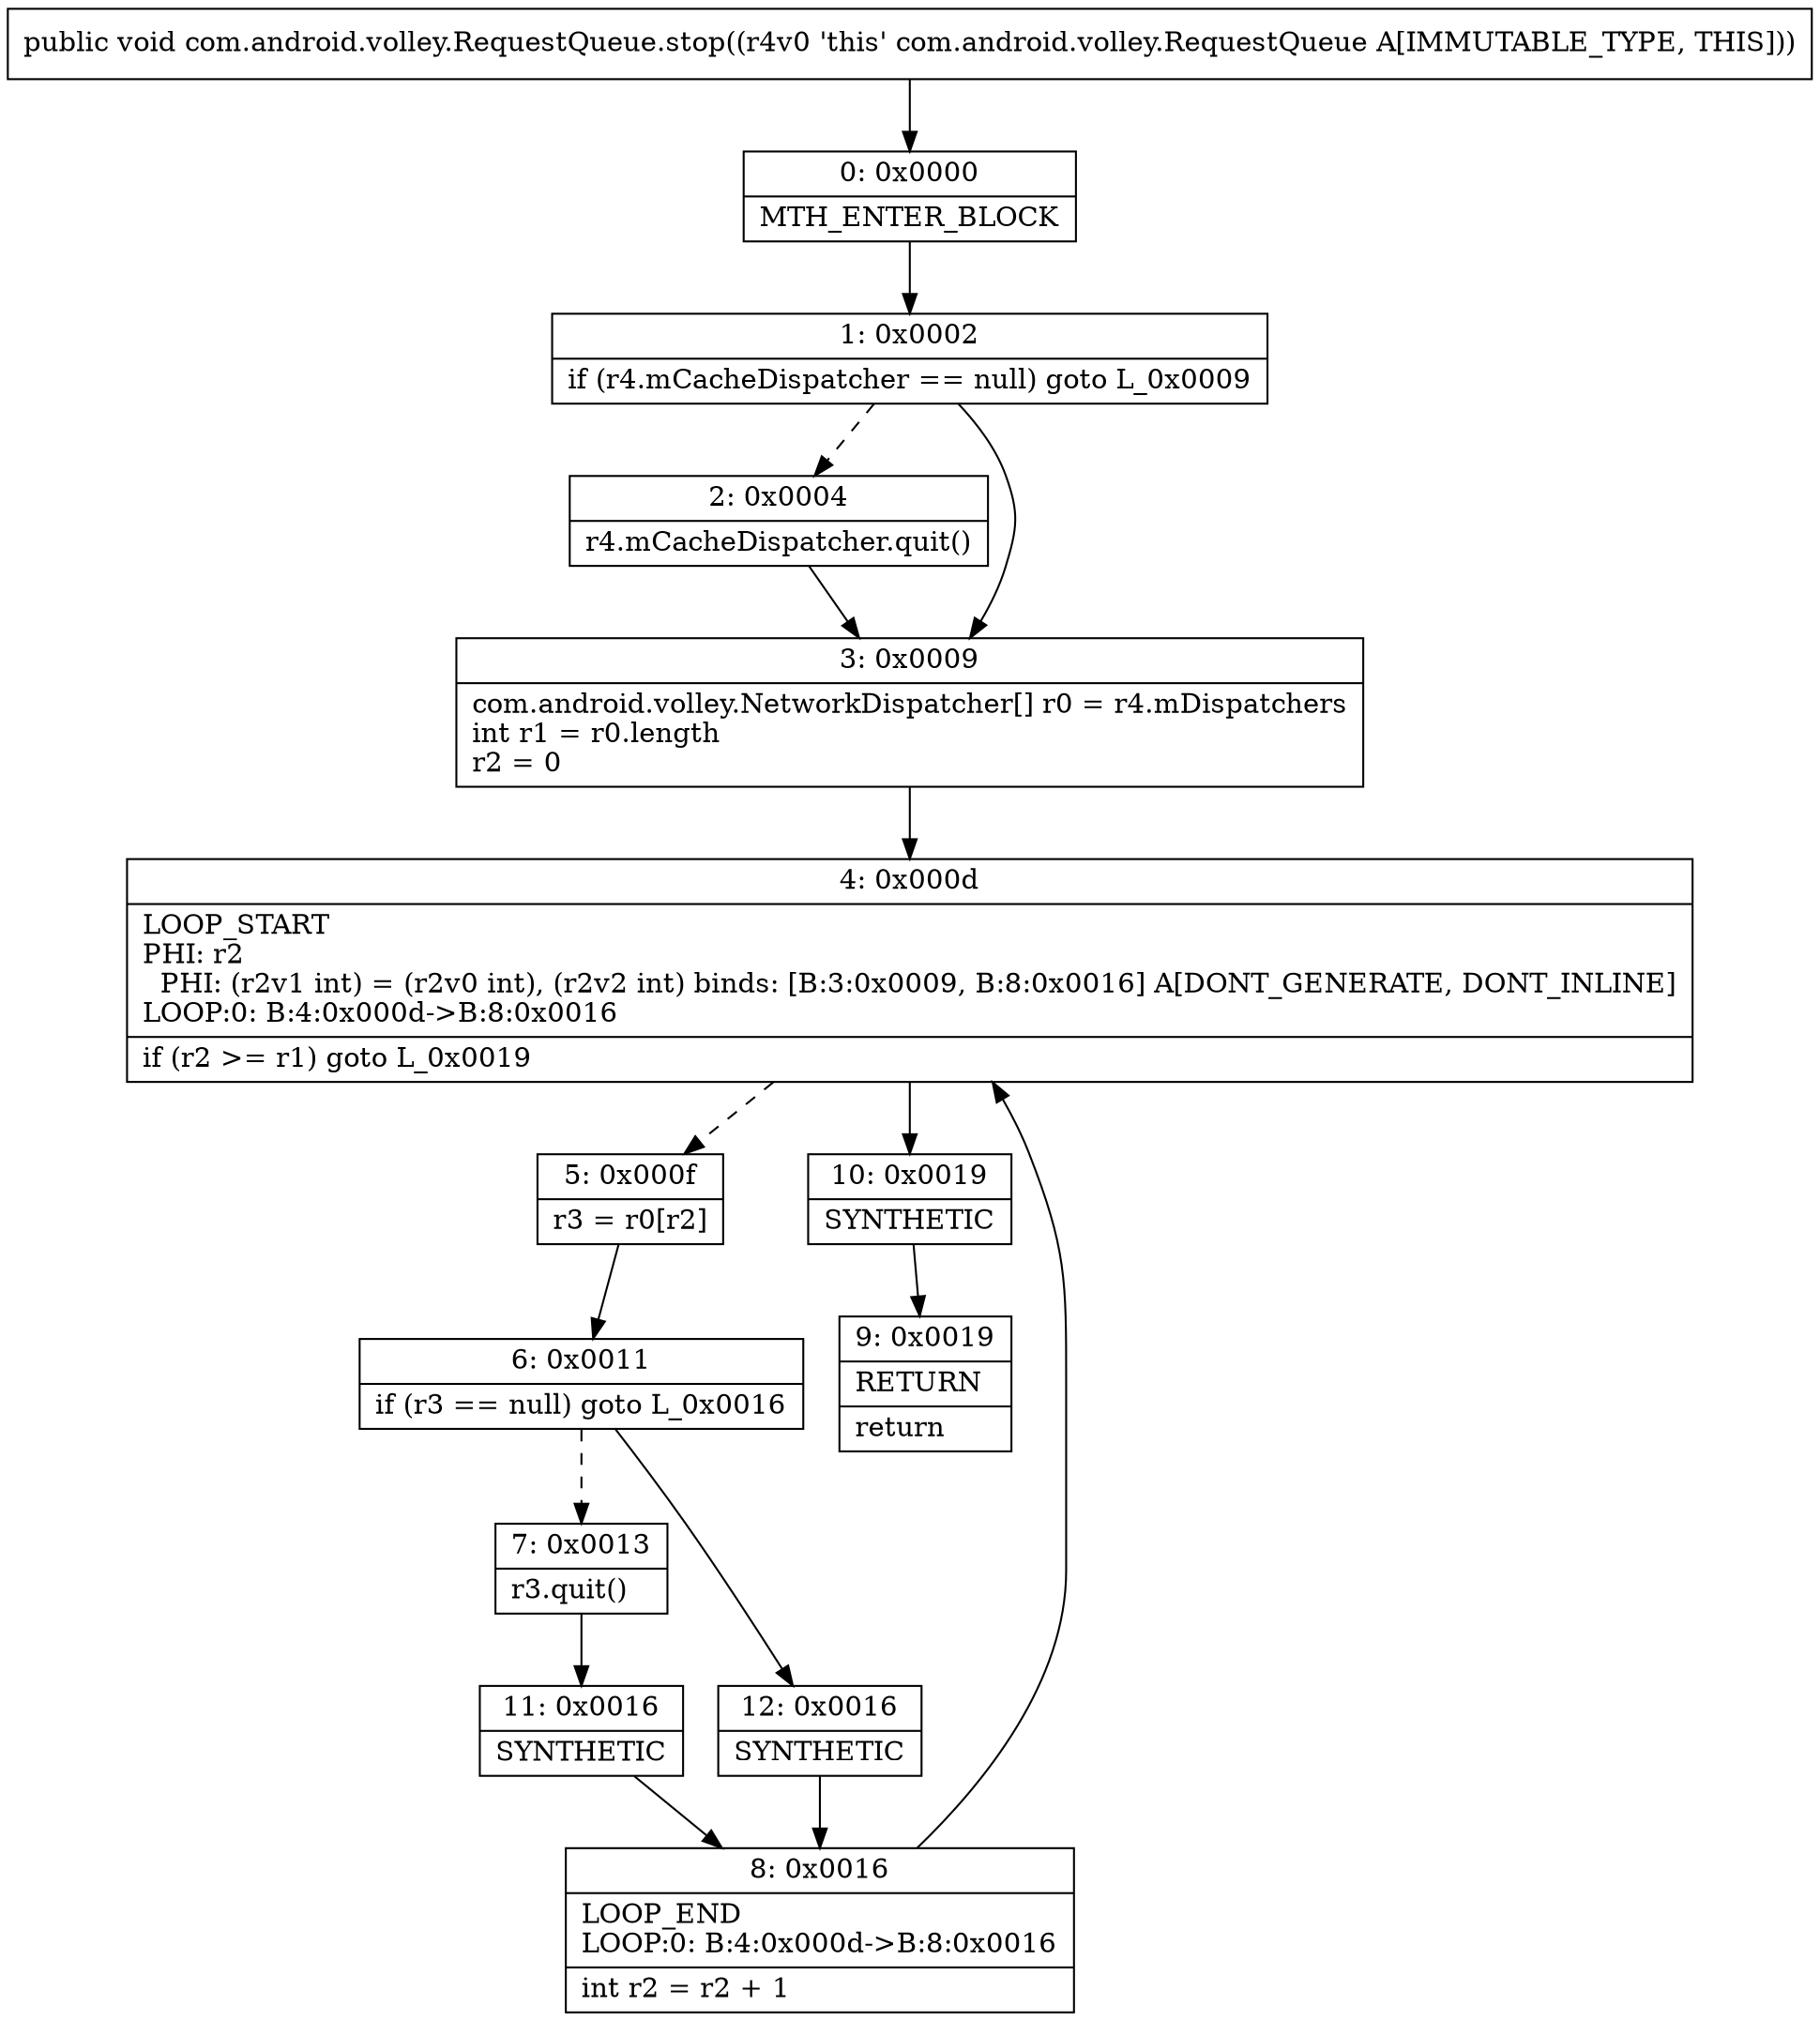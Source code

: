 digraph "CFG forcom.android.volley.RequestQueue.stop()V" {
Node_0 [shape=record,label="{0\:\ 0x0000|MTH_ENTER_BLOCK\l}"];
Node_1 [shape=record,label="{1\:\ 0x0002|if (r4.mCacheDispatcher == null) goto L_0x0009\l}"];
Node_2 [shape=record,label="{2\:\ 0x0004|r4.mCacheDispatcher.quit()\l}"];
Node_3 [shape=record,label="{3\:\ 0x0009|com.android.volley.NetworkDispatcher[] r0 = r4.mDispatchers\lint r1 = r0.length\lr2 = 0\l}"];
Node_4 [shape=record,label="{4\:\ 0x000d|LOOP_START\lPHI: r2 \l  PHI: (r2v1 int) = (r2v0 int), (r2v2 int) binds: [B:3:0x0009, B:8:0x0016] A[DONT_GENERATE, DONT_INLINE]\lLOOP:0: B:4:0x000d\-\>B:8:0x0016\l|if (r2 \>= r1) goto L_0x0019\l}"];
Node_5 [shape=record,label="{5\:\ 0x000f|r3 = r0[r2]\l}"];
Node_6 [shape=record,label="{6\:\ 0x0011|if (r3 == null) goto L_0x0016\l}"];
Node_7 [shape=record,label="{7\:\ 0x0013|r3.quit()\l}"];
Node_8 [shape=record,label="{8\:\ 0x0016|LOOP_END\lLOOP:0: B:4:0x000d\-\>B:8:0x0016\l|int r2 = r2 + 1\l}"];
Node_9 [shape=record,label="{9\:\ 0x0019|RETURN\l|return\l}"];
Node_10 [shape=record,label="{10\:\ 0x0019|SYNTHETIC\l}"];
Node_11 [shape=record,label="{11\:\ 0x0016|SYNTHETIC\l}"];
Node_12 [shape=record,label="{12\:\ 0x0016|SYNTHETIC\l}"];
MethodNode[shape=record,label="{public void com.android.volley.RequestQueue.stop((r4v0 'this' com.android.volley.RequestQueue A[IMMUTABLE_TYPE, THIS])) }"];
MethodNode -> Node_0;
Node_0 -> Node_1;
Node_1 -> Node_2[style=dashed];
Node_1 -> Node_3;
Node_2 -> Node_3;
Node_3 -> Node_4;
Node_4 -> Node_5[style=dashed];
Node_4 -> Node_10;
Node_5 -> Node_6;
Node_6 -> Node_7[style=dashed];
Node_6 -> Node_12;
Node_7 -> Node_11;
Node_8 -> Node_4;
Node_10 -> Node_9;
Node_11 -> Node_8;
Node_12 -> Node_8;
}

